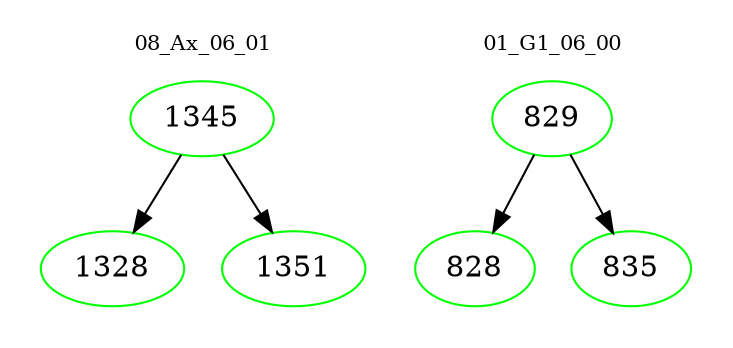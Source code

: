 digraph{
subgraph cluster_0 {
color = white
label = "08_Ax_06_01";
fontsize=10;
T0_1345 [label="1345", color="green"]
T0_1345 -> T0_1328 [color="black"]
T0_1328 [label="1328", color="green"]
T0_1345 -> T0_1351 [color="black"]
T0_1351 [label="1351", color="green"]
}
subgraph cluster_1 {
color = white
label = "01_G1_06_00";
fontsize=10;
T1_829 [label="829", color="green"]
T1_829 -> T1_828 [color="black"]
T1_828 [label="828", color="green"]
T1_829 -> T1_835 [color="black"]
T1_835 [label="835", color="green"]
}
}
